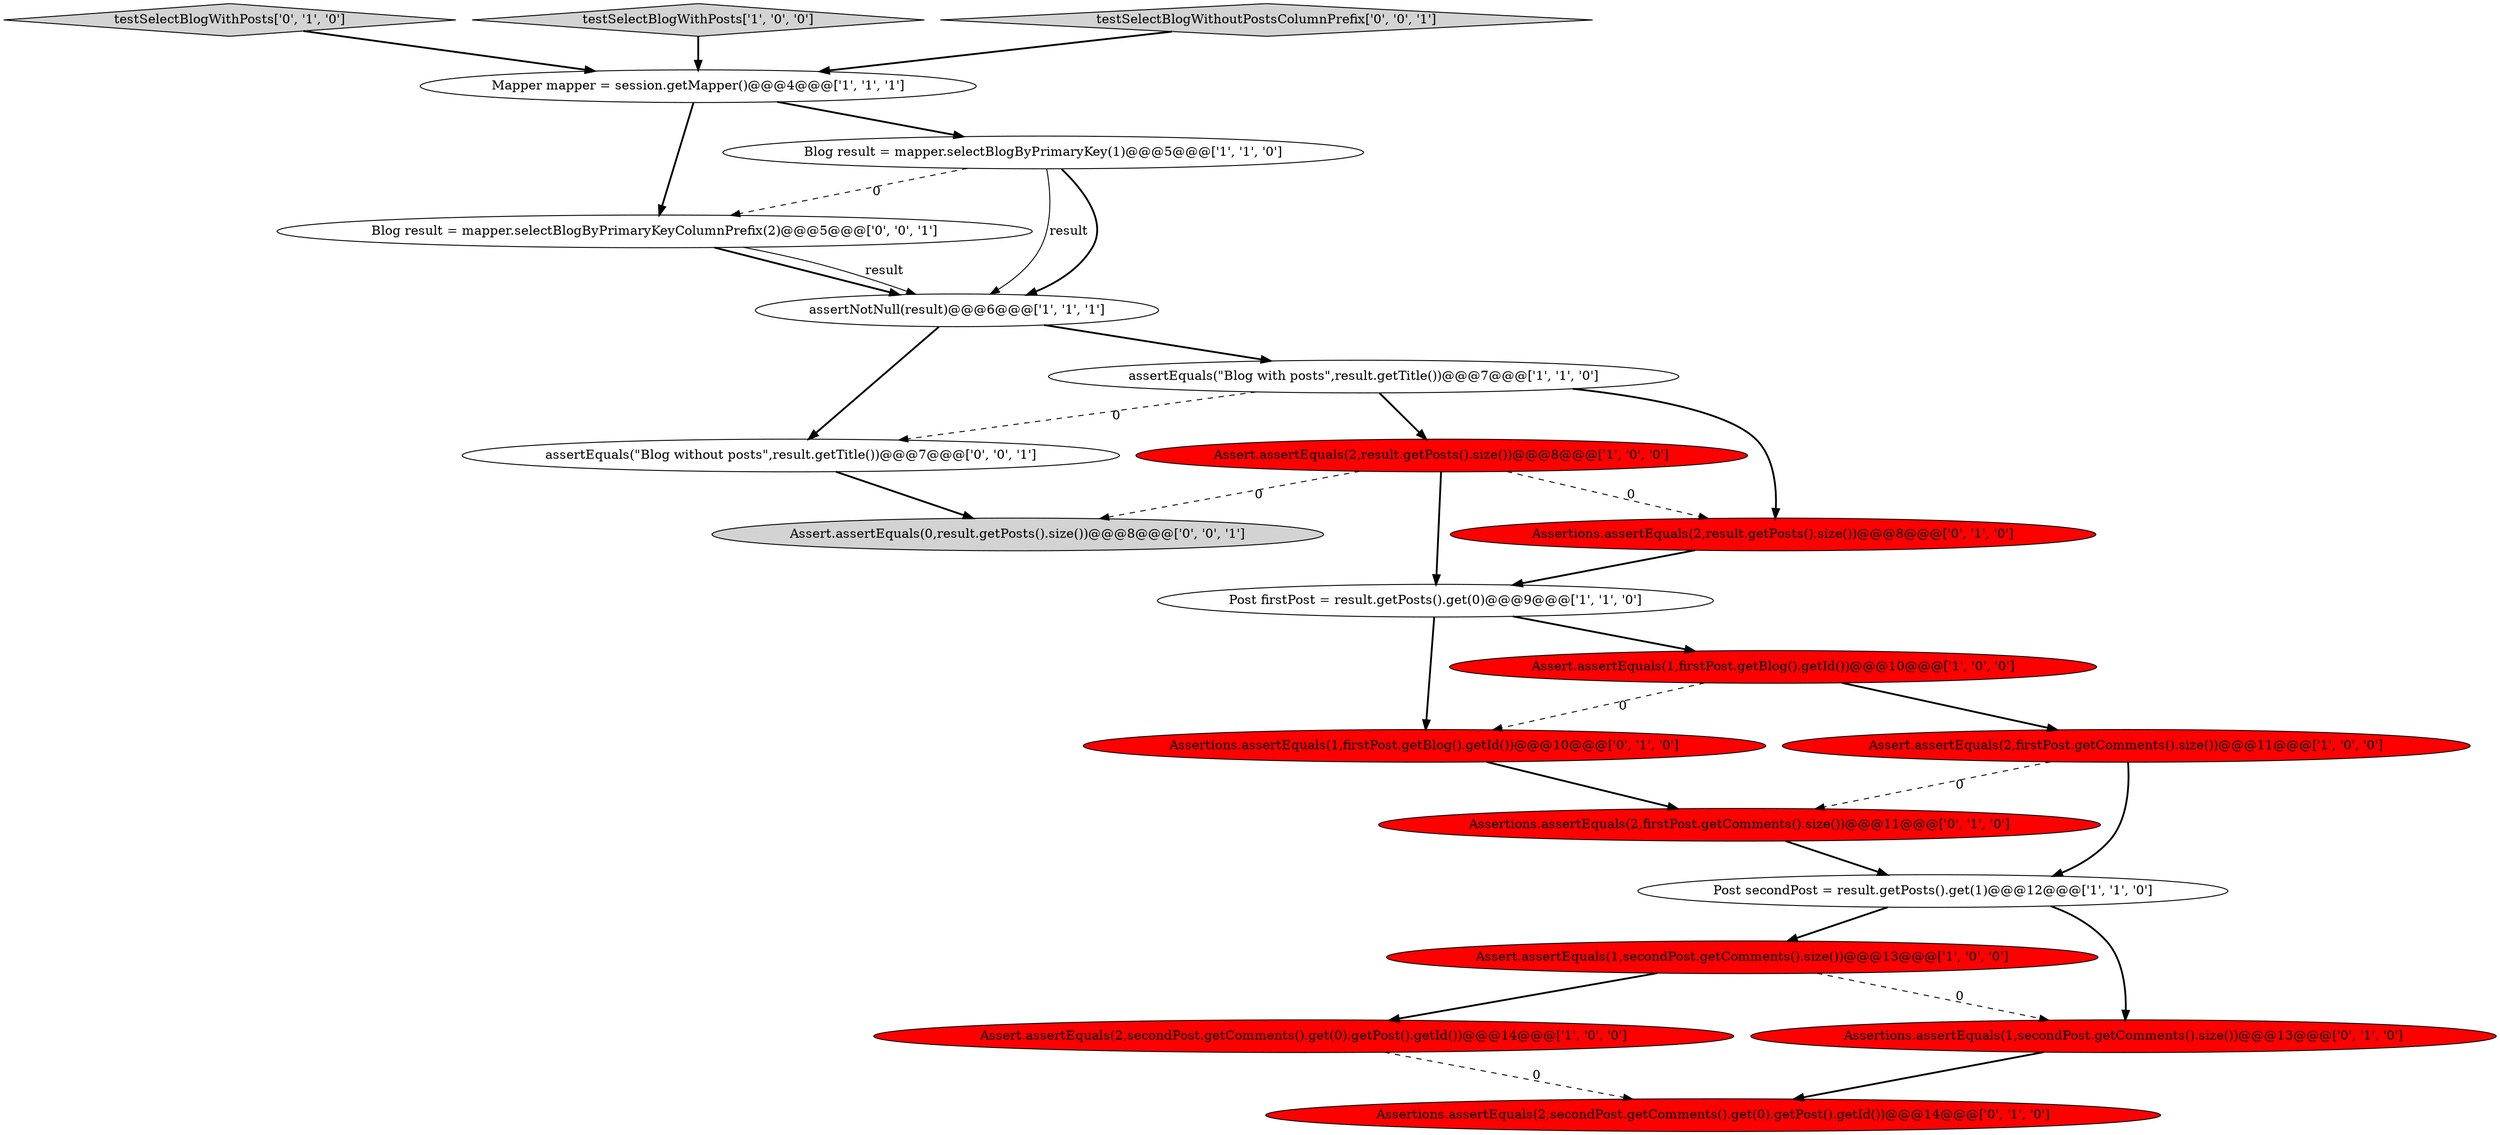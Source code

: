 digraph {
18 [style = filled, label = "Blog result = mapper.selectBlogByPrimaryKeyColumnPrefix(2)@@@5@@@['0', '0', '1']", fillcolor = white, shape = ellipse image = "AAA0AAABBB3BBB"];
5 [style = filled, label = "Blog result = mapper.selectBlogByPrimaryKey(1)@@@5@@@['1', '1', '0']", fillcolor = white, shape = ellipse image = "AAA0AAABBB1BBB"];
19 [style = filled, label = "assertEquals(\"Blog without posts\",result.getTitle())@@@7@@@['0', '0', '1']", fillcolor = white, shape = ellipse image = "AAA0AAABBB3BBB"];
2 [style = filled, label = "Post firstPost = result.getPosts().get(0)@@@9@@@['1', '1', '0']", fillcolor = white, shape = ellipse image = "AAA0AAABBB1BBB"];
17 [style = filled, label = "testSelectBlogWithPosts['0', '1', '0']", fillcolor = lightgray, shape = diamond image = "AAA0AAABBB2BBB"];
0 [style = filled, label = "Mapper mapper = session.getMapper()@@@4@@@['1', '1', '1']", fillcolor = white, shape = ellipse image = "AAA0AAABBB1BBB"];
6 [style = filled, label = "testSelectBlogWithPosts['1', '0', '0']", fillcolor = lightgray, shape = diamond image = "AAA0AAABBB1BBB"];
10 [style = filled, label = "assertEquals(\"Blog with posts\",result.getTitle())@@@7@@@['1', '1', '0']", fillcolor = white, shape = ellipse image = "AAA0AAABBB1BBB"];
4 [style = filled, label = "assertNotNull(result)@@@6@@@['1', '1', '1']", fillcolor = white, shape = ellipse image = "AAA0AAABBB1BBB"];
8 [style = filled, label = "Post secondPost = result.getPosts().get(1)@@@12@@@['1', '1', '0']", fillcolor = white, shape = ellipse image = "AAA0AAABBB1BBB"];
3 [style = filled, label = "Assert.assertEquals(1,secondPost.getComments().size())@@@13@@@['1', '0', '0']", fillcolor = red, shape = ellipse image = "AAA1AAABBB1BBB"];
9 [style = filled, label = "Assert.assertEquals(2,result.getPosts().size())@@@8@@@['1', '0', '0']", fillcolor = red, shape = ellipse image = "AAA1AAABBB1BBB"];
20 [style = filled, label = "testSelectBlogWithoutPostsColumnPrefix['0', '0', '1']", fillcolor = lightgray, shape = diamond image = "AAA0AAABBB3BBB"];
13 [style = filled, label = "Assertions.assertEquals(2,secondPost.getComments().get(0).getPost().getId())@@@14@@@['0', '1', '0']", fillcolor = red, shape = ellipse image = "AAA1AAABBB2BBB"];
21 [style = filled, label = "Assert.assertEquals(0,result.getPosts().size())@@@8@@@['0', '0', '1']", fillcolor = lightgray, shape = ellipse image = "AAA0AAABBB3BBB"];
15 [style = filled, label = "Assertions.assertEquals(1,firstPost.getBlog().getId())@@@10@@@['0', '1', '0']", fillcolor = red, shape = ellipse image = "AAA1AAABBB2BBB"];
1 [style = filled, label = "Assert.assertEquals(2,secondPost.getComments().get(0).getPost().getId())@@@14@@@['1', '0', '0']", fillcolor = red, shape = ellipse image = "AAA1AAABBB1BBB"];
14 [style = filled, label = "Assertions.assertEquals(2,firstPost.getComments().size())@@@11@@@['0', '1', '0']", fillcolor = red, shape = ellipse image = "AAA1AAABBB2BBB"];
7 [style = filled, label = "Assert.assertEquals(2,firstPost.getComments().size())@@@11@@@['1', '0', '0']", fillcolor = red, shape = ellipse image = "AAA1AAABBB1BBB"];
11 [style = filled, label = "Assert.assertEquals(1,firstPost.getBlog().getId())@@@10@@@['1', '0', '0']", fillcolor = red, shape = ellipse image = "AAA1AAABBB1BBB"];
16 [style = filled, label = "Assertions.assertEquals(1,secondPost.getComments().size())@@@13@@@['0', '1', '0']", fillcolor = red, shape = ellipse image = "AAA1AAABBB2BBB"];
12 [style = filled, label = "Assertions.assertEquals(2,result.getPosts().size())@@@8@@@['0', '1', '0']", fillcolor = red, shape = ellipse image = "AAA1AAABBB2BBB"];
4->10 [style = bold, label=""];
8->16 [style = bold, label=""];
5->4 [style = solid, label="result"];
16->13 [style = bold, label=""];
3->1 [style = bold, label=""];
15->14 [style = bold, label=""];
9->2 [style = bold, label=""];
11->15 [style = dashed, label="0"];
10->19 [style = dashed, label="0"];
7->14 [style = dashed, label="0"];
20->0 [style = bold, label=""];
8->3 [style = bold, label=""];
4->19 [style = bold, label=""];
6->0 [style = bold, label=""];
5->18 [style = dashed, label="0"];
7->8 [style = bold, label=""];
1->13 [style = dashed, label="0"];
12->2 [style = bold, label=""];
17->0 [style = bold, label=""];
18->4 [style = bold, label=""];
9->21 [style = dashed, label="0"];
10->12 [style = bold, label=""];
5->4 [style = bold, label=""];
2->15 [style = bold, label=""];
0->18 [style = bold, label=""];
10->9 [style = bold, label=""];
14->8 [style = bold, label=""];
18->4 [style = solid, label="result"];
9->12 [style = dashed, label="0"];
2->11 [style = bold, label=""];
11->7 [style = bold, label=""];
3->16 [style = dashed, label="0"];
0->5 [style = bold, label=""];
19->21 [style = bold, label=""];
}
